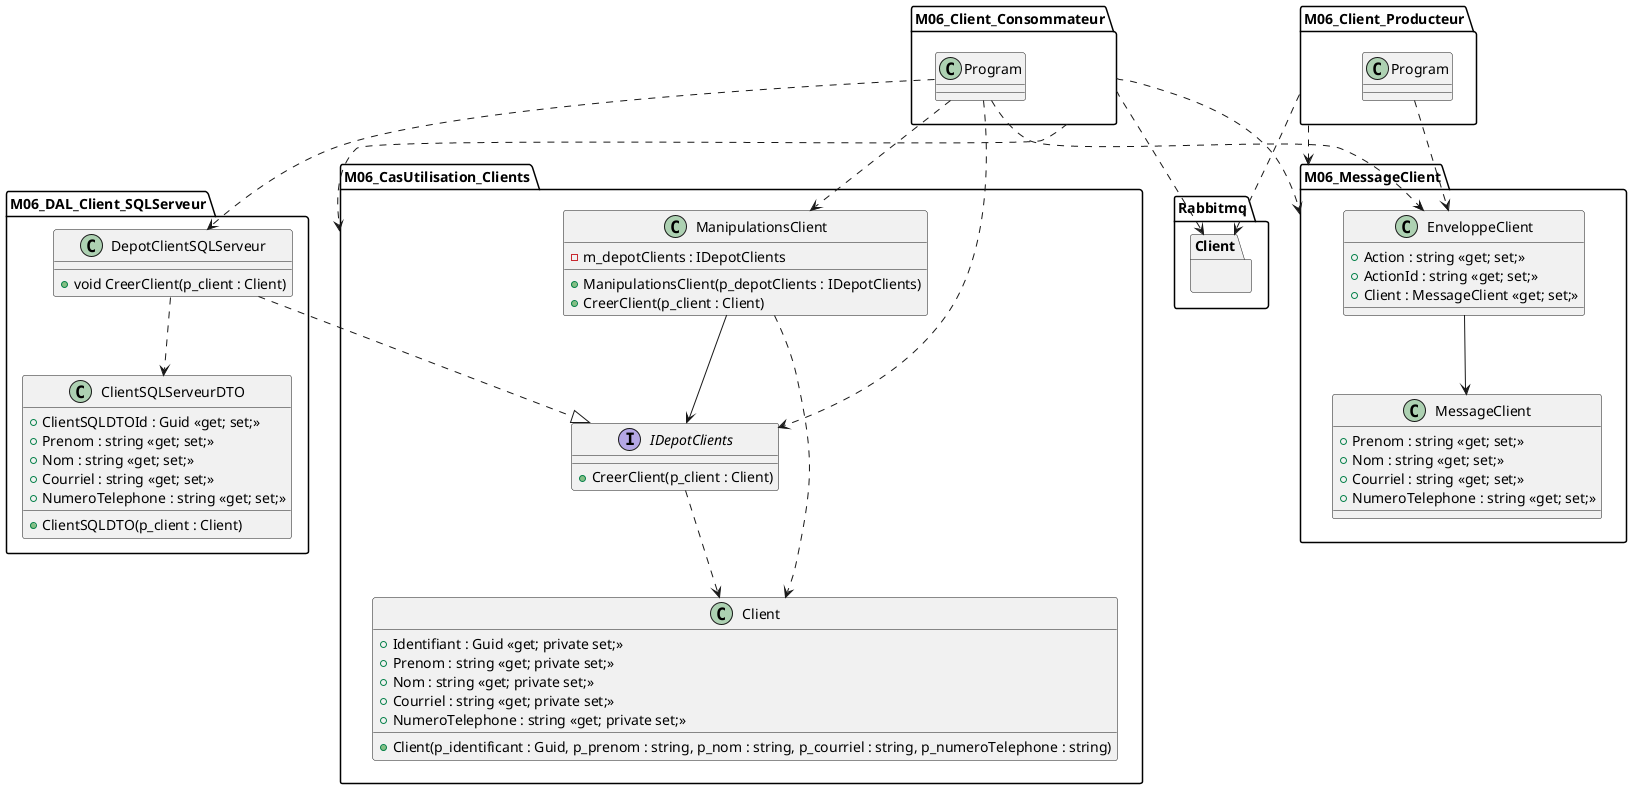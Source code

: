 @startuml clients_classes_enveloppe

package M06_CasUtilisation_Clients {
    class ManipulationsClient {
        - m_depotClients : IDepotClients
        + ManipulationsClient(p_depotClients : IDepotClients)
        + CreerClient(p_client : Client)
    }
    interface IDepotClients {
        + CreerClient(p_client : Client)
    }
    class Client {
        + Identifiant : Guid <<get; private set;>>
        + Prenom : string <<get; private set;>>
        + Nom : string <<get; private set;>>
        + Courriel : string <<get; private set;>>
        + NumeroTelephone : string <<get; private set;>>
        + Client(p_identificant : Guid, p_prenom : string, p_nom : string, p_courriel : string, p_numeroTelephone : string)
    }
    ManipulationsClient --> IDepotClients
    ManipulationsClient ..> Client
    IDepotClients ..> Client
}

package M06_DAL_Client_SQLServeur {
    class DepotClientSQLServeur {
        + void CreerClient(p_client : Client)
    }

    class ClientSQLServeurDTO {
        + ClientSQLDTOId : Guid <<get; set;>>
        + Prenom : string <<get; set;>>
        + Nom : string <<get; set;>>
        + Courriel : string <<get; set;>>
        + NumeroTelephone : string <<get; set;>>
        + ClientSQLDTO(p_client : Client)
    }

    DepotClientSQLServeur ..|> IDepotClients
    DepotClientSQLServeur ..> ClientSQLServeurDTO
}

package M06_MessageClient {
    class MessageClient {
        + Prenom : string <<get; set;>>
        + Nom : string <<get; set;>>
        + Courriel : string <<get; set;>>
        + NumeroTelephone : string <<get; set;>>
    }

    class EnveloppeClient {
        + Action : string <<get; set;>>
        + ActionId : string <<get; set;>>
        + Client : MessageClient <<get; set;>>
    }

    EnveloppeClient --> MessageClient
}

package M06_Client_Producteur {

}
M06_Client_Producteur.Program ..> EnveloppeClient

package M06_Client_Consommateur {


}
M06_Client_Consommateur.Program ..> EnveloppeClient
M06_Client_Consommateur.Program ..> ManipulationsClient
M06_Client_Consommateur.Program ..> IDepotClients
M06_Client_Consommateur.Program ..> DepotClientSQLServeur


package Rabbitmq.Client {

}


M06_Client_Producteur ..> Rabbitmq.Client
M06_Client_Producteur ..> M06_MessageClient

M06_Client_Consommateur ..> Rabbitmq.Client
M06_Client_Consommateur ..> M06_CasUtilisation_Clients
M06_Client_Consommateur ..> M06_MessageClient
@enduml
